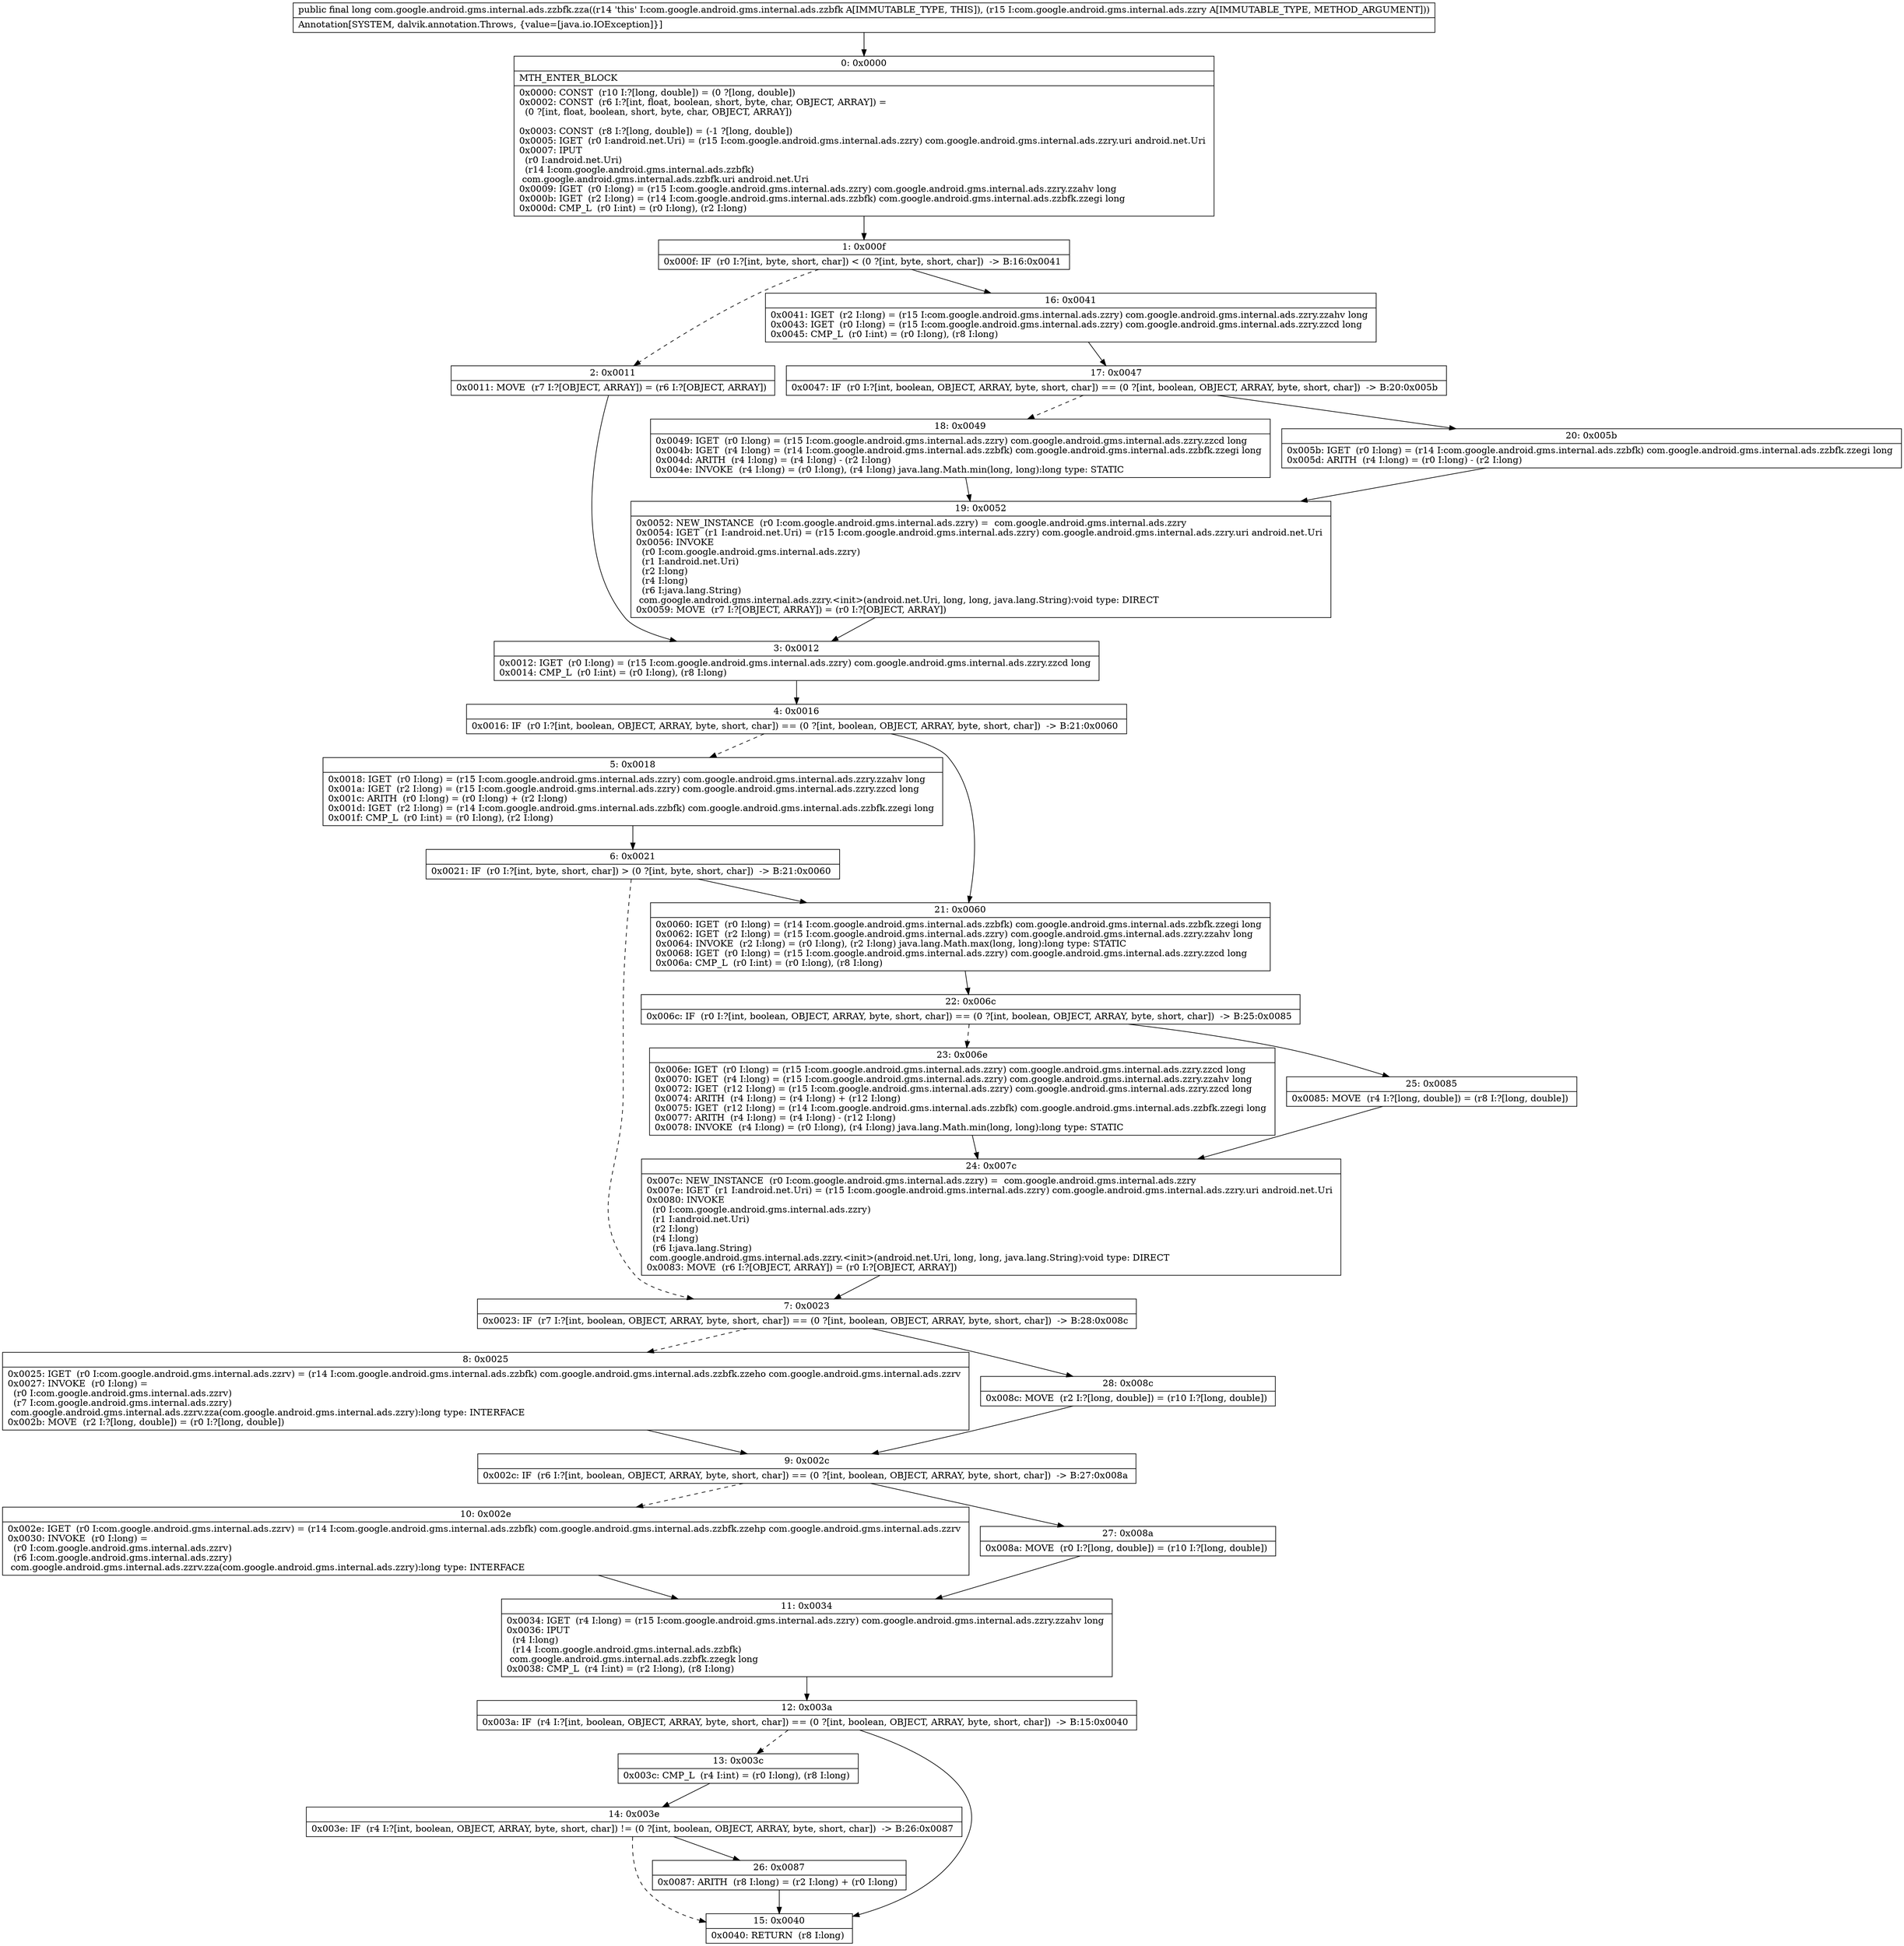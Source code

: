 digraph "CFG forcom.google.android.gms.internal.ads.zzbfk.zza(Lcom\/google\/android\/gms\/internal\/ads\/zzry;)J" {
Node_0 [shape=record,label="{0\:\ 0x0000|MTH_ENTER_BLOCK\l|0x0000: CONST  (r10 I:?[long, double]) = (0 ?[long, double]) \l0x0002: CONST  (r6 I:?[int, float, boolean, short, byte, char, OBJECT, ARRAY]) = \l  (0 ?[int, float, boolean, short, byte, char, OBJECT, ARRAY])\l \l0x0003: CONST  (r8 I:?[long, double]) = (\-1 ?[long, double]) \l0x0005: IGET  (r0 I:android.net.Uri) = (r15 I:com.google.android.gms.internal.ads.zzry) com.google.android.gms.internal.ads.zzry.uri android.net.Uri \l0x0007: IPUT  \l  (r0 I:android.net.Uri)\l  (r14 I:com.google.android.gms.internal.ads.zzbfk)\l com.google.android.gms.internal.ads.zzbfk.uri android.net.Uri \l0x0009: IGET  (r0 I:long) = (r15 I:com.google.android.gms.internal.ads.zzry) com.google.android.gms.internal.ads.zzry.zzahv long \l0x000b: IGET  (r2 I:long) = (r14 I:com.google.android.gms.internal.ads.zzbfk) com.google.android.gms.internal.ads.zzbfk.zzegi long \l0x000d: CMP_L  (r0 I:int) = (r0 I:long), (r2 I:long) \l}"];
Node_1 [shape=record,label="{1\:\ 0x000f|0x000f: IF  (r0 I:?[int, byte, short, char]) \< (0 ?[int, byte, short, char])  \-\> B:16:0x0041 \l}"];
Node_2 [shape=record,label="{2\:\ 0x0011|0x0011: MOVE  (r7 I:?[OBJECT, ARRAY]) = (r6 I:?[OBJECT, ARRAY]) \l}"];
Node_3 [shape=record,label="{3\:\ 0x0012|0x0012: IGET  (r0 I:long) = (r15 I:com.google.android.gms.internal.ads.zzry) com.google.android.gms.internal.ads.zzry.zzcd long \l0x0014: CMP_L  (r0 I:int) = (r0 I:long), (r8 I:long) \l}"];
Node_4 [shape=record,label="{4\:\ 0x0016|0x0016: IF  (r0 I:?[int, boolean, OBJECT, ARRAY, byte, short, char]) == (0 ?[int, boolean, OBJECT, ARRAY, byte, short, char])  \-\> B:21:0x0060 \l}"];
Node_5 [shape=record,label="{5\:\ 0x0018|0x0018: IGET  (r0 I:long) = (r15 I:com.google.android.gms.internal.ads.zzry) com.google.android.gms.internal.ads.zzry.zzahv long \l0x001a: IGET  (r2 I:long) = (r15 I:com.google.android.gms.internal.ads.zzry) com.google.android.gms.internal.ads.zzry.zzcd long \l0x001c: ARITH  (r0 I:long) = (r0 I:long) + (r2 I:long) \l0x001d: IGET  (r2 I:long) = (r14 I:com.google.android.gms.internal.ads.zzbfk) com.google.android.gms.internal.ads.zzbfk.zzegi long \l0x001f: CMP_L  (r0 I:int) = (r0 I:long), (r2 I:long) \l}"];
Node_6 [shape=record,label="{6\:\ 0x0021|0x0021: IF  (r0 I:?[int, byte, short, char]) \> (0 ?[int, byte, short, char])  \-\> B:21:0x0060 \l}"];
Node_7 [shape=record,label="{7\:\ 0x0023|0x0023: IF  (r7 I:?[int, boolean, OBJECT, ARRAY, byte, short, char]) == (0 ?[int, boolean, OBJECT, ARRAY, byte, short, char])  \-\> B:28:0x008c \l}"];
Node_8 [shape=record,label="{8\:\ 0x0025|0x0025: IGET  (r0 I:com.google.android.gms.internal.ads.zzrv) = (r14 I:com.google.android.gms.internal.ads.zzbfk) com.google.android.gms.internal.ads.zzbfk.zzeho com.google.android.gms.internal.ads.zzrv \l0x0027: INVOKE  (r0 I:long) = \l  (r0 I:com.google.android.gms.internal.ads.zzrv)\l  (r7 I:com.google.android.gms.internal.ads.zzry)\l com.google.android.gms.internal.ads.zzrv.zza(com.google.android.gms.internal.ads.zzry):long type: INTERFACE \l0x002b: MOVE  (r2 I:?[long, double]) = (r0 I:?[long, double]) \l}"];
Node_9 [shape=record,label="{9\:\ 0x002c|0x002c: IF  (r6 I:?[int, boolean, OBJECT, ARRAY, byte, short, char]) == (0 ?[int, boolean, OBJECT, ARRAY, byte, short, char])  \-\> B:27:0x008a \l}"];
Node_10 [shape=record,label="{10\:\ 0x002e|0x002e: IGET  (r0 I:com.google.android.gms.internal.ads.zzrv) = (r14 I:com.google.android.gms.internal.ads.zzbfk) com.google.android.gms.internal.ads.zzbfk.zzehp com.google.android.gms.internal.ads.zzrv \l0x0030: INVOKE  (r0 I:long) = \l  (r0 I:com.google.android.gms.internal.ads.zzrv)\l  (r6 I:com.google.android.gms.internal.ads.zzry)\l com.google.android.gms.internal.ads.zzrv.zza(com.google.android.gms.internal.ads.zzry):long type: INTERFACE \l}"];
Node_11 [shape=record,label="{11\:\ 0x0034|0x0034: IGET  (r4 I:long) = (r15 I:com.google.android.gms.internal.ads.zzry) com.google.android.gms.internal.ads.zzry.zzahv long \l0x0036: IPUT  \l  (r4 I:long)\l  (r14 I:com.google.android.gms.internal.ads.zzbfk)\l com.google.android.gms.internal.ads.zzbfk.zzegk long \l0x0038: CMP_L  (r4 I:int) = (r2 I:long), (r8 I:long) \l}"];
Node_12 [shape=record,label="{12\:\ 0x003a|0x003a: IF  (r4 I:?[int, boolean, OBJECT, ARRAY, byte, short, char]) == (0 ?[int, boolean, OBJECT, ARRAY, byte, short, char])  \-\> B:15:0x0040 \l}"];
Node_13 [shape=record,label="{13\:\ 0x003c|0x003c: CMP_L  (r4 I:int) = (r0 I:long), (r8 I:long) \l}"];
Node_14 [shape=record,label="{14\:\ 0x003e|0x003e: IF  (r4 I:?[int, boolean, OBJECT, ARRAY, byte, short, char]) != (0 ?[int, boolean, OBJECT, ARRAY, byte, short, char])  \-\> B:26:0x0087 \l}"];
Node_15 [shape=record,label="{15\:\ 0x0040|0x0040: RETURN  (r8 I:long) \l}"];
Node_16 [shape=record,label="{16\:\ 0x0041|0x0041: IGET  (r2 I:long) = (r15 I:com.google.android.gms.internal.ads.zzry) com.google.android.gms.internal.ads.zzry.zzahv long \l0x0043: IGET  (r0 I:long) = (r15 I:com.google.android.gms.internal.ads.zzry) com.google.android.gms.internal.ads.zzry.zzcd long \l0x0045: CMP_L  (r0 I:int) = (r0 I:long), (r8 I:long) \l}"];
Node_17 [shape=record,label="{17\:\ 0x0047|0x0047: IF  (r0 I:?[int, boolean, OBJECT, ARRAY, byte, short, char]) == (0 ?[int, boolean, OBJECT, ARRAY, byte, short, char])  \-\> B:20:0x005b \l}"];
Node_18 [shape=record,label="{18\:\ 0x0049|0x0049: IGET  (r0 I:long) = (r15 I:com.google.android.gms.internal.ads.zzry) com.google.android.gms.internal.ads.zzry.zzcd long \l0x004b: IGET  (r4 I:long) = (r14 I:com.google.android.gms.internal.ads.zzbfk) com.google.android.gms.internal.ads.zzbfk.zzegi long \l0x004d: ARITH  (r4 I:long) = (r4 I:long) \- (r2 I:long) \l0x004e: INVOKE  (r4 I:long) = (r0 I:long), (r4 I:long) java.lang.Math.min(long, long):long type: STATIC \l}"];
Node_19 [shape=record,label="{19\:\ 0x0052|0x0052: NEW_INSTANCE  (r0 I:com.google.android.gms.internal.ads.zzry) =  com.google.android.gms.internal.ads.zzry \l0x0054: IGET  (r1 I:android.net.Uri) = (r15 I:com.google.android.gms.internal.ads.zzry) com.google.android.gms.internal.ads.zzry.uri android.net.Uri \l0x0056: INVOKE  \l  (r0 I:com.google.android.gms.internal.ads.zzry)\l  (r1 I:android.net.Uri)\l  (r2 I:long)\l  (r4 I:long)\l  (r6 I:java.lang.String)\l com.google.android.gms.internal.ads.zzry.\<init\>(android.net.Uri, long, long, java.lang.String):void type: DIRECT \l0x0059: MOVE  (r7 I:?[OBJECT, ARRAY]) = (r0 I:?[OBJECT, ARRAY]) \l}"];
Node_20 [shape=record,label="{20\:\ 0x005b|0x005b: IGET  (r0 I:long) = (r14 I:com.google.android.gms.internal.ads.zzbfk) com.google.android.gms.internal.ads.zzbfk.zzegi long \l0x005d: ARITH  (r4 I:long) = (r0 I:long) \- (r2 I:long) \l}"];
Node_21 [shape=record,label="{21\:\ 0x0060|0x0060: IGET  (r0 I:long) = (r14 I:com.google.android.gms.internal.ads.zzbfk) com.google.android.gms.internal.ads.zzbfk.zzegi long \l0x0062: IGET  (r2 I:long) = (r15 I:com.google.android.gms.internal.ads.zzry) com.google.android.gms.internal.ads.zzry.zzahv long \l0x0064: INVOKE  (r2 I:long) = (r0 I:long), (r2 I:long) java.lang.Math.max(long, long):long type: STATIC \l0x0068: IGET  (r0 I:long) = (r15 I:com.google.android.gms.internal.ads.zzry) com.google.android.gms.internal.ads.zzry.zzcd long \l0x006a: CMP_L  (r0 I:int) = (r0 I:long), (r8 I:long) \l}"];
Node_22 [shape=record,label="{22\:\ 0x006c|0x006c: IF  (r0 I:?[int, boolean, OBJECT, ARRAY, byte, short, char]) == (0 ?[int, boolean, OBJECT, ARRAY, byte, short, char])  \-\> B:25:0x0085 \l}"];
Node_23 [shape=record,label="{23\:\ 0x006e|0x006e: IGET  (r0 I:long) = (r15 I:com.google.android.gms.internal.ads.zzry) com.google.android.gms.internal.ads.zzry.zzcd long \l0x0070: IGET  (r4 I:long) = (r15 I:com.google.android.gms.internal.ads.zzry) com.google.android.gms.internal.ads.zzry.zzahv long \l0x0072: IGET  (r12 I:long) = (r15 I:com.google.android.gms.internal.ads.zzry) com.google.android.gms.internal.ads.zzry.zzcd long \l0x0074: ARITH  (r4 I:long) = (r4 I:long) + (r12 I:long) \l0x0075: IGET  (r12 I:long) = (r14 I:com.google.android.gms.internal.ads.zzbfk) com.google.android.gms.internal.ads.zzbfk.zzegi long \l0x0077: ARITH  (r4 I:long) = (r4 I:long) \- (r12 I:long) \l0x0078: INVOKE  (r4 I:long) = (r0 I:long), (r4 I:long) java.lang.Math.min(long, long):long type: STATIC \l}"];
Node_24 [shape=record,label="{24\:\ 0x007c|0x007c: NEW_INSTANCE  (r0 I:com.google.android.gms.internal.ads.zzry) =  com.google.android.gms.internal.ads.zzry \l0x007e: IGET  (r1 I:android.net.Uri) = (r15 I:com.google.android.gms.internal.ads.zzry) com.google.android.gms.internal.ads.zzry.uri android.net.Uri \l0x0080: INVOKE  \l  (r0 I:com.google.android.gms.internal.ads.zzry)\l  (r1 I:android.net.Uri)\l  (r2 I:long)\l  (r4 I:long)\l  (r6 I:java.lang.String)\l com.google.android.gms.internal.ads.zzry.\<init\>(android.net.Uri, long, long, java.lang.String):void type: DIRECT \l0x0083: MOVE  (r6 I:?[OBJECT, ARRAY]) = (r0 I:?[OBJECT, ARRAY]) \l}"];
Node_25 [shape=record,label="{25\:\ 0x0085|0x0085: MOVE  (r4 I:?[long, double]) = (r8 I:?[long, double]) \l}"];
Node_26 [shape=record,label="{26\:\ 0x0087|0x0087: ARITH  (r8 I:long) = (r2 I:long) + (r0 I:long) \l}"];
Node_27 [shape=record,label="{27\:\ 0x008a|0x008a: MOVE  (r0 I:?[long, double]) = (r10 I:?[long, double]) \l}"];
Node_28 [shape=record,label="{28\:\ 0x008c|0x008c: MOVE  (r2 I:?[long, double]) = (r10 I:?[long, double]) \l}"];
MethodNode[shape=record,label="{public final long com.google.android.gms.internal.ads.zzbfk.zza((r14 'this' I:com.google.android.gms.internal.ads.zzbfk A[IMMUTABLE_TYPE, THIS]), (r15 I:com.google.android.gms.internal.ads.zzry A[IMMUTABLE_TYPE, METHOD_ARGUMENT]))  | Annotation[SYSTEM, dalvik.annotation.Throws, \{value=[java.io.IOException]\}]\l}"];
MethodNode -> Node_0;
Node_0 -> Node_1;
Node_1 -> Node_2[style=dashed];
Node_1 -> Node_16;
Node_2 -> Node_3;
Node_3 -> Node_4;
Node_4 -> Node_5[style=dashed];
Node_4 -> Node_21;
Node_5 -> Node_6;
Node_6 -> Node_7[style=dashed];
Node_6 -> Node_21;
Node_7 -> Node_8[style=dashed];
Node_7 -> Node_28;
Node_8 -> Node_9;
Node_9 -> Node_10[style=dashed];
Node_9 -> Node_27;
Node_10 -> Node_11;
Node_11 -> Node_12;
Node_12 -> Node_13[style=dashed];
Node_12 -> Node_15;
Node_13 -> Node_14;
Node_14 -> Node_15[style=dashed];
Node_14 -> Node_26;
Node_16 -> Node_17;
Node_17 -> Node_18[style=dashed];
Node_17 -> Node_20;
Node_18 -> Node_19;
Node_19 -> Node_3;
Node_20 -> Node_19;
Node_21 -> Node_22;
Node_22 -> Node_23[style=dashed];
Node_22 -> Node_25;
Node_23 -> Node_24;
Node_24 -> Node_7;
Node_25 -> Node_24;
Node_26 -> Node_15;
Node_27 -> Node_11;
Node_28 -> Node_9;
}

